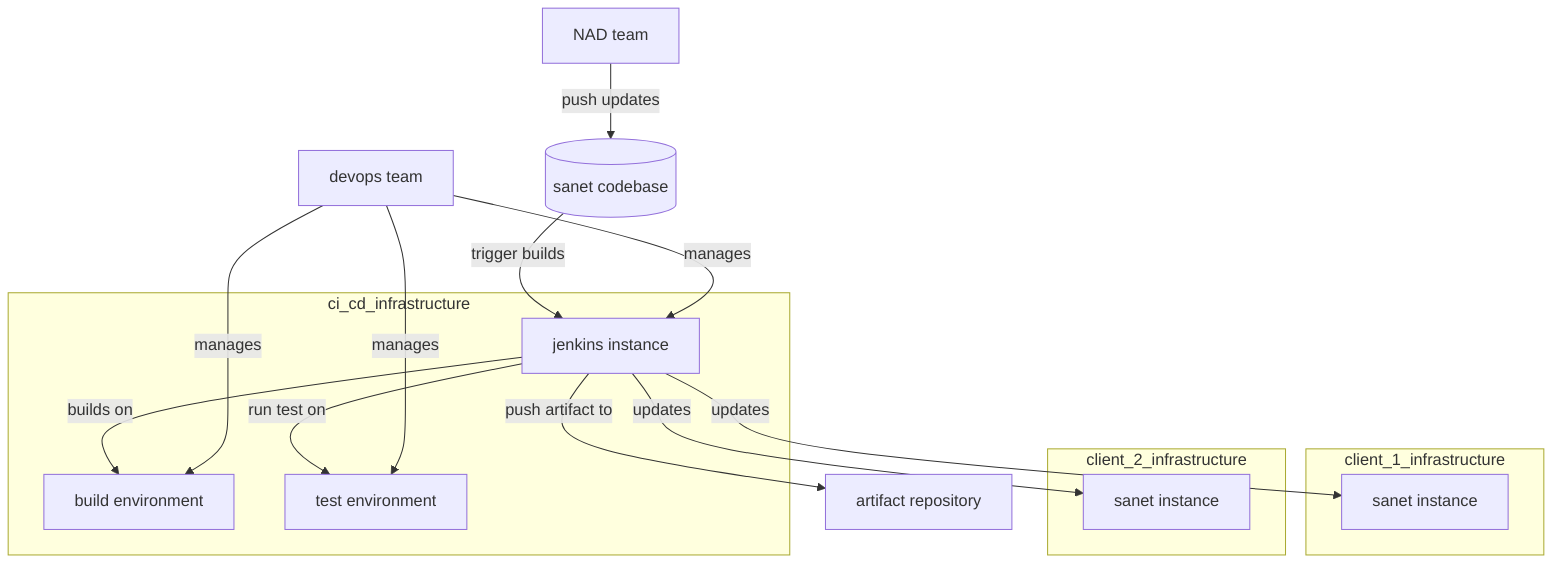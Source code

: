 flowchart TD
A[NAD team]
B[(sanet codebase)]
subgraph ci_cd_infrastructure
C[jenkins instance]
E[build environment]
F[test environment]
end
D[devops team]
G[artifact repository]
subgraph client_1_infrastructure
H[sanet instance]
end
subgraph client_2_infrastructure
I[sanet instance]
end

A --push updates--> B -- trigger builds --> C
C -- builds on --> E
C -- run test on --> F
D -- manages --> C & E & F
C -- push artifact to --> G
C -- updates --> H & I